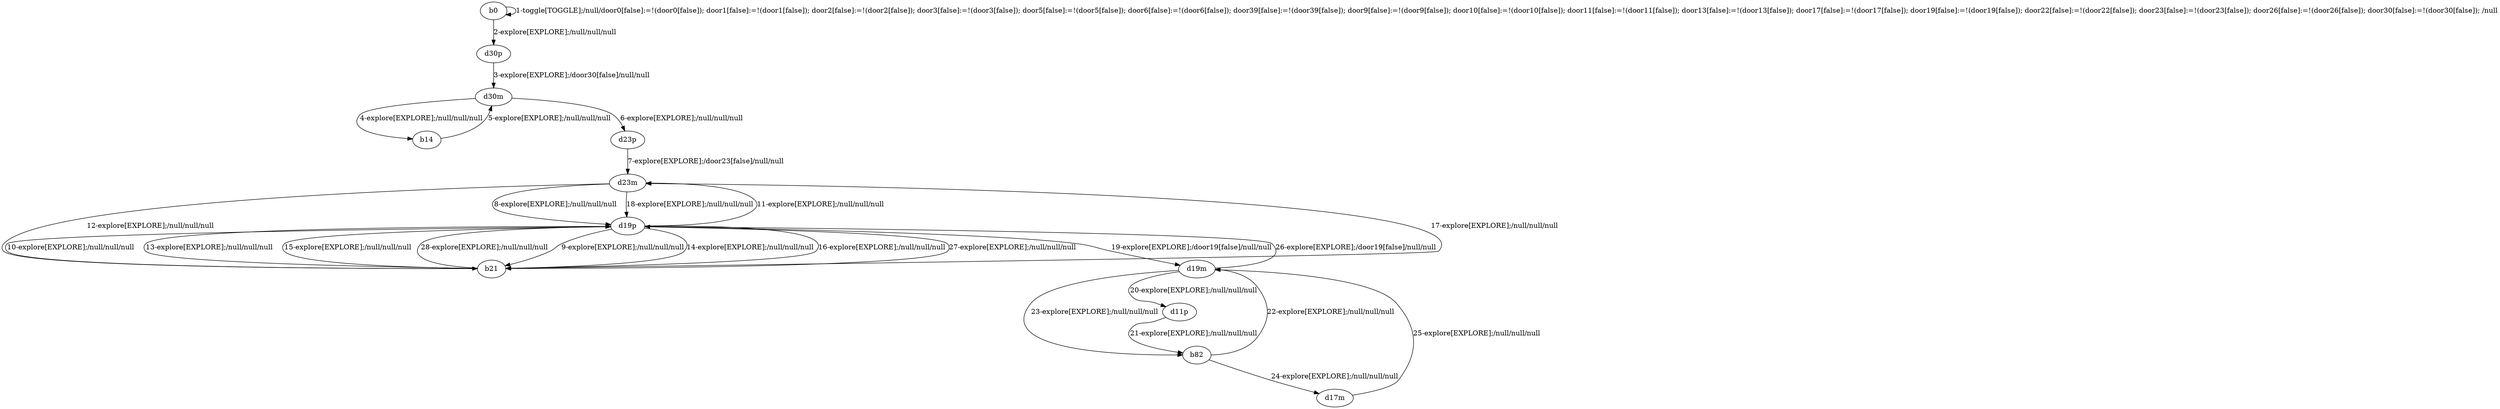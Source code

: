 # Total number of goals covered by this test: 1
# d17m --> d19m

digraph g {
"b0" -> "b0" [label = "1-toggle[TOGGLE];/null/door0[false]:=!(door0[false]); door1[false]:=!(door1[false]); door2[false]:=!(door2[false]); door3[false]:=!(door3[false]); door5[false]:=!(door5[false]); door6[false]:=!(door6[false]); door39[false]:=!(door39[false]); door9[false]:=!(door9[false]); door10[false]:=!(door10[false]); door11[false]:=!(door11[false]); door13[false]:=!(door13[false]); door17[false]:=!(door17[false]); door19[false]:=!(door19[false]); door22[false]:=!(door22[false]); door23[false]:=!(door23[false]); door26[false]:=!(door26[false]); door30[false]:=!(door30[false]); /null"];
"b0" -> "d30p" [label = "2-explore[EXPLORE];/null/null/null"];
"d30p" -> "d30m" [label = "3-explore[EXPLORE];/door30[false]/null/null"];
"d30m" -> "b14" [label = "4-explore[EXPLORE];/null/null/null"];
"b14" -> "d30m" [label = "5-explore[EXPLORE];/null/null/null"];
"d30m" -> "d23p" [label = "6-explore[EXPLORE];/null/null/null"];
"d23p" -> "d23m" [label = "7-explore[EXPLORE];/door23[false]/null/null"];
"d23m" -> "d19p" [label = "8-explore[EXPLORE];/null/null/null"];
"d19p" -> "b21" [label = "9-explore[EXPLORE];/null/null/null"];
"b21" -> "d19p" [label = "10-explore[EXPLORE];/null/null/null"];
"d19p" -> "d23m" [label = "11-explore[EXPLORE];/null/null/null"];
"d23m" -> "b21" [label = "12-explore[EXPLORE];/null/null/null"];
"b21" -> "d19p" [label = "13-explore[EXPLORE];/null/null/null"];
"d19p" -> "b21" [label = "14-explore[EXPLORE];/null/null/null"];
"b21" -> "d19p" [label = "15-explore[EXPLORE];/null/null/null"];
"d19p" -> "b21" [label = "16-explore[EXPLORE];/null/null/null"];
"b21" -> "d23m" [label = "17-explore[EXPLORE];/null/null/null"];
"d23m" -> "d19p" [label = "18-explore[EXPLORE];/null/null/null"];
"d19p" -> "d19m" [label = "19-explore[EXPLORE];/door19[false]/null/null"];
"d19m" -> "d11p" [label = "20-explore[EXPLORE];/null/null/null"];
"d11p" -> "b82" [label = "21-explore[EXPLORE];/null/null/null"];
"b82" -> "d19m" [label = "22-explore[EXPLORE];/null/null/null"];
"d19m" -> "b82" [label = "23-explore[EXPLORE];/null/null/null"];
"b82" -> "d17m" [label = "24-explore[EXPLORE];/null/null/null"];
"d17m" -> "d19m" [label = "25-explore[EXPLORE];/null/null/null"];
"d19m" -> "d19p" [label = "26-explore[EXPLORE];/door19[false]/null/null"];
"d19p" -> "b21" [label = "27-explore[EXPLORE];/null/null/null"];
"b21" -> "d19p" [label = "28-explore[EXPLORE];/null/null/null"];
}